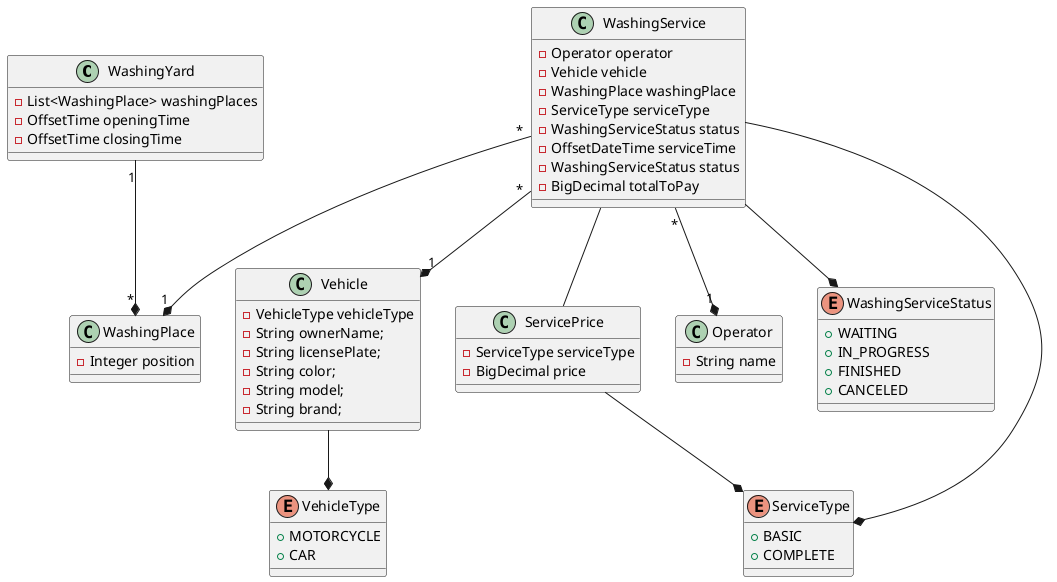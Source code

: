@startuml
class WashingYard {
  - List<WashingPlace> washingPlaces
  - OffsetTime openingTime
  - OffsetTime closingTime
}

class WashingPlace {
  - Integer position
}

class Vehicle {
  - VehicleType vehicleType
  - String ownerName;
  - String licensePlate;
  - String color;
  - String model;
  - String brand;
}

class ServicePrice {
  - ServiceType serviceType
  - BigDecimal price
}

class Operator {
  - String name
}

class WashingService {
  - Operator operator
  - Vehicle vehicle
  - WashingPlace washingPlace
  - ServiceType serviceType
  - WashingServiceStatus status
  - OffsetDateTime serviceTime
  - WashingServiceStatus status
  - BigDecimal totalToPay
}

enum WashingServiceStatus {
  + WAITING
  + IN_PROGRESS
  + FINISHED
  + CANCELED
}

enum VehicleType {
  + MOTORCYCLE
  + CAR
}

enum ServiceType {
  + BASIC
  + COMPLETE
}

WashingService "*" --* "1" Vehicle
WashingService "*" --* "1" Operator
WashingService "*" --* "1" WashingPlace
WashingService --* WashingServiceStatus
WashingService --* ServiceType
WashingService -- ServicePrice

Vehicle --* VehicleType

WashingYard "1" --* "*" WashingPlace

ServicePrice --* ServiceType

@enduml
